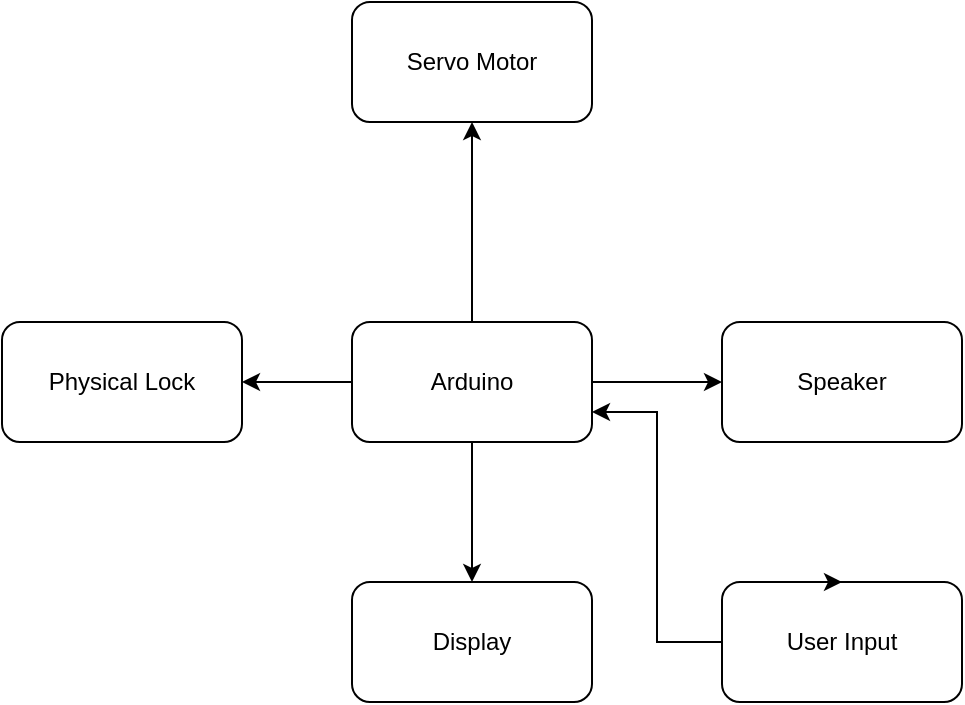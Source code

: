 <mxfile version="26.0.11">
  <diagram name="Page-1" id="ysvRbG7KKsWrp8eyx3KQ">
    <mxGraphModel dx="1434" dy="790" grid="1" gridSize="10" guides="1" tooltips="1" connect="1" arrows="1" fold="1" page="1" pageScale="1" pageWidth="850" pageHeight="1100" math="0" shadow="0">
      <root>
        <mxCell id="0" />
        <mxCell id="1" parent="0" />
        <mxCell id="JNXkOQ7XTJxNFgtDe8OC-9" value="" style="edgeStyle=orthogonalEdgeStyle;rounded=0;orthogonalLoop=1;jettySize=auto;html=1;" parent="1" source="JNXkOQ7XTJxNFgtDe8OC-1" target="JNXkOQ7XTJxNFgtDe8OC-3" edge="1">
          <mxGeometry relative="1" as="geometry" />
        </mxCell>
        <mxCell id="JNXkOQ7XTJxNFgtDe8OC-10" value="" style="edgeStyle=orthogonalEdgeStyle;rounded=0;orthogonalLoop=1;jettySize=auto;html=1;" parent="1" source="JNXkOQ7XTJxNFgtDe8OC-1" target="JNXkOQ7XTJxNFgtDe8OC-6" edge="1">
          <mxGeometry relative="1" as="geometry" />
        </mxCell>
        <mxCell id="JNXkOQ7XTJxNFgtDe8OC-12" value="" style="edgeStyle=orthogonalEdgeStyle;rounded=0;orthogonalLoop=1;jettySize=auto;html=1;" parent="1" source="JNXkOQ7XTJxNFgtDe8OC-1" target="JNXkOQ7XTJxNFgtDe8OC-2" edge="1">
          <mxGeometry relative="1" as="geometry" />
        </mxCell>
        <mxCell id="JNXkOQ7XTJxNFgtDe8OC-13" value="" style="edgeStyle=orthogonalEdgeStyle;rounded=0;orthogonalLoop=1;jettySize=auto;html=1;" parent="1" source="JNXkOQ7XTJxNFgtDe8OC-1" target="JNXkOQ7XTJxNFgtDe8OC-5" edge="1">
          <mxGeometry relative="1" as="geometry" />
        </mxCell>
        <mxCell id="JNXkOQ7XTJxNFgtDe8OC-1" value="Arduino" style="rounded=1;whiteSpace=wrap;html=1;" parent="1" vertex="1">
          <mxGeometry x="365" y="180" width="120" height="60" as="geometry" />
        </mxCell>
        <mxCell id="JNXkOQ7XTJxNFgtDe8OC-2" value="Servo Motor" style="rounded=1;whiteSpace=wrap;html=1;" parent="1" vertex="1">
          <mxGeometry x="365" y="20" width="120" height="60" as="geometry" />
        </mxCell>
        <mxCell id="JNXkOQ7XTJxNFgtDe8OC-3" value="Display" style="rounded=1;whiteSpace=wrap;html=1;" parent="1" vertex="1">
          <mxGeometry x="365" y="310" width="120" height="60" as="geometry" />
        </mxCell>
        <mxCell id="JNXkOQ7XTJxNFgtDe8OC-5" value="Speaker" style="rounded=1;whiteSpace=wrap;html=1;" parent="1" vertex="1">
          <mxGeometry x="550" y="180" width="120" height="60" as="geometry" />
        </mxCell>
        <mxCell id="JNXkOQ7XTJxNFgtDe8OC-6" value="Physical Lock" style="rounded=1;whiteSpace=wrap;html=1;" parent="1" vertex="1">
          <mxGeometry x="190" y="180" width="120" height="60" as="geometry" />
        </mxCell>
        <mxCell id="JNXkOQ7XTJxNFgtDe8OC-14" style="edgeStyle=orthogonalEdgeStyle;rounded=0;orthogonalLoop=1;jettySize=auto;html=1;entryX=1;entryY=0.75;entryDx=0;entryDy=0;" parent="1" source="JNXkOQ7XTJxNFgtDe8OC-8" target="JNXkOQ7XTJxNFgtDe8OC-1" edge="1">
          <mxGeometry relative="1" as="geometry" />
        </mxCell>
        <mxCell id="JNXkOQ7XTJxNFgtDe8OC-8" value="User Input" style="rounded=1;whiteSpace=wrap;html=1;" parent="1" vertex="1">
          <mxGeometry x="550" y="310" width="120" height="60" as="geometry" />
        </mxCell>
        <mxCell id="JNXkOQ7XTJxNFgtDe8OC-15" style="edgeStyle=orthogonalEdgeStyle;rounded=0;orthogonalLoop=1;jettySize=auto;html=1;exitX=0.25;exitY=0;exitDx=0;exitDy=0;entryX=0.5;entryY=0;entryDx=0;entryDy=0;" parent="1" source="JNXkOQ7XTJxNFgtDe8OC-8" target="JNXkOQ7XTJxNFgtDe8OC-8" edge="1">
          <mxGeometry relative="1" as="geometry" />
        </mxCell>
      </root>
    </mxGraphModel>
  </diagram>
</mxfile>
